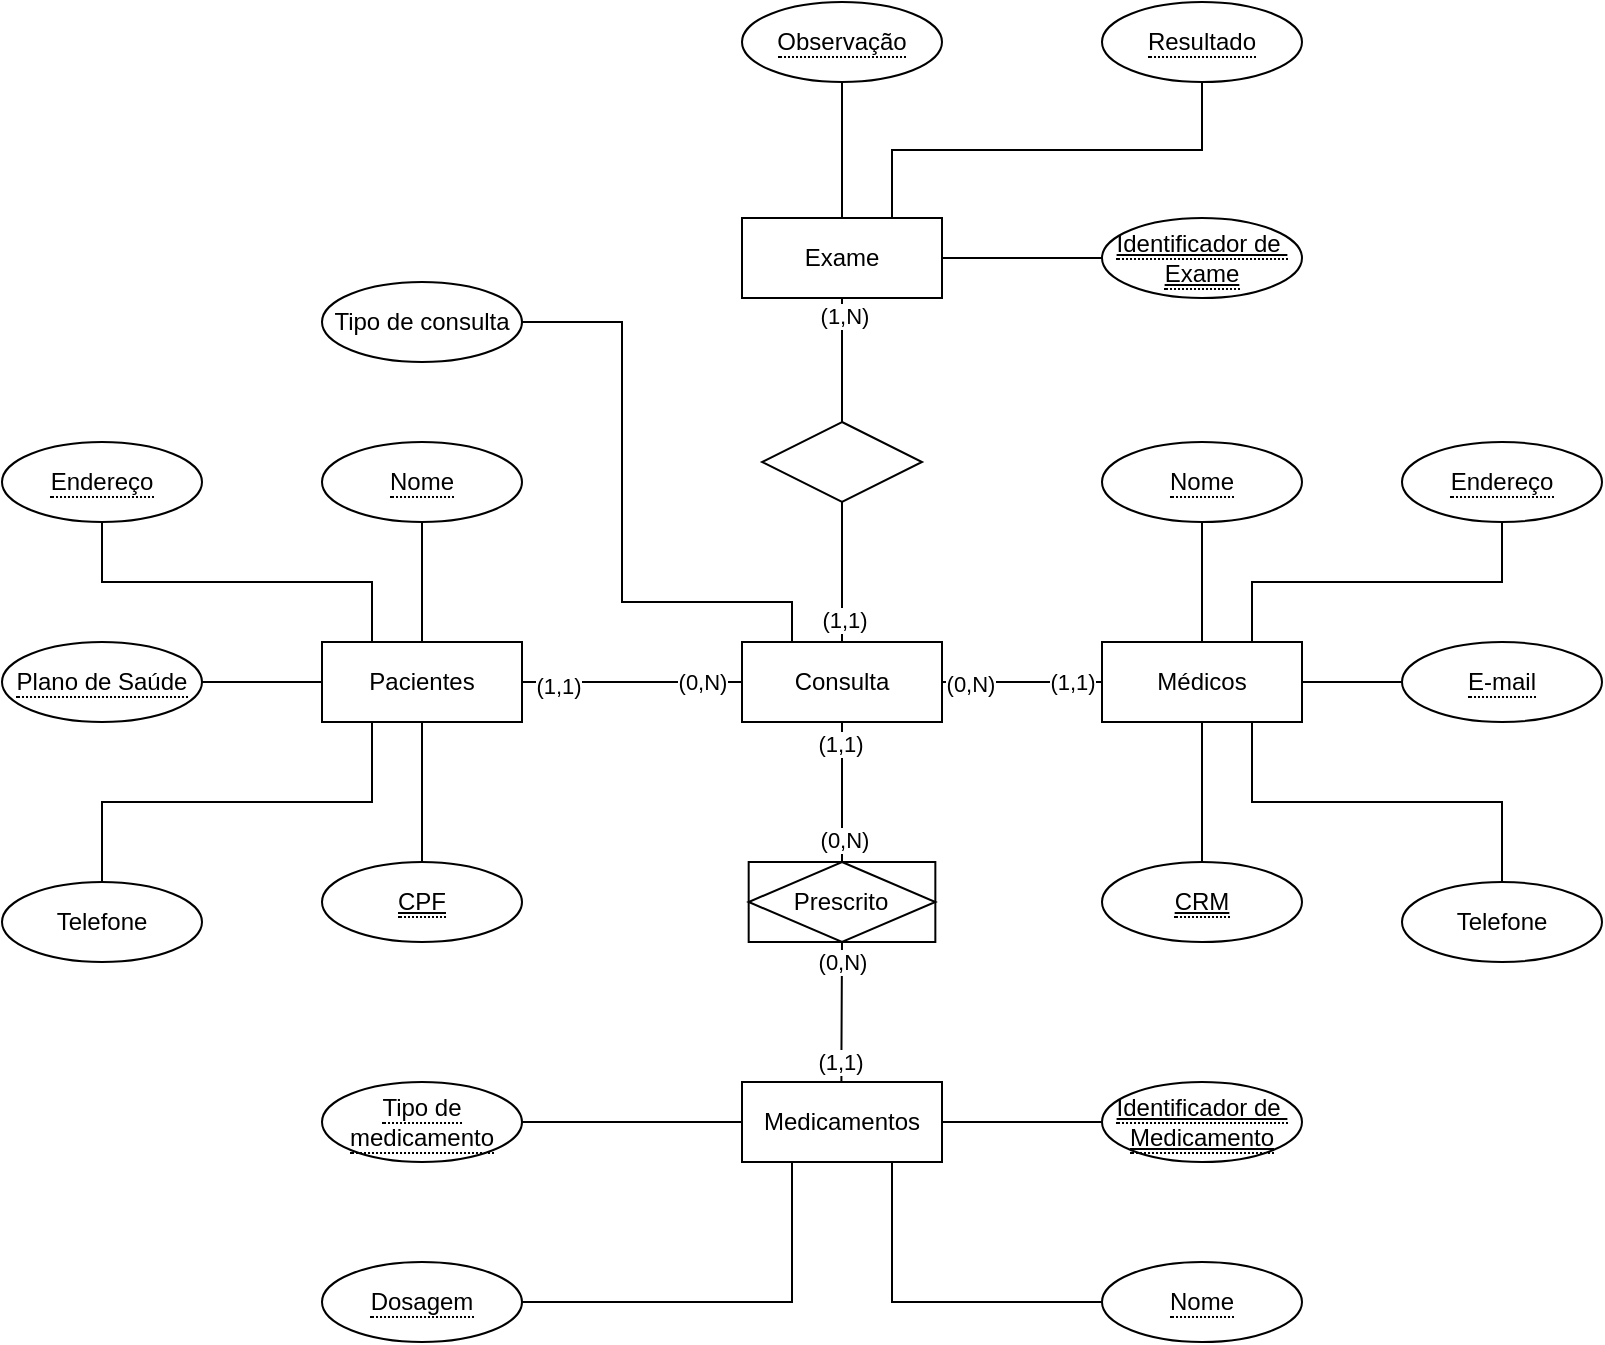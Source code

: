 <mxfile version="15.5.2" type="github">
  <diagram id="LpQs74Q7t9eoA0Xvi8VY" name="Page-1">
    <mxGraphModel dx="496" dy="283" grid="1" gridSize="10" guides="1" tooltips="1" connect="1" arrows="1" fold="1" page="1" pageScale="1" pageWidth="1169" pageHeight="827" math="0" shadow="0">
      <root>
        <mxCell id="0" />
        <mxCell id="1" parent="0" />
        <mxCell id="WVe9Pf1gmOU2xPexmFBz-23" style="edgeStyle=orthogonalEdgeStyle;rounded=0;orthogonalLoop=1;jettySize=auto;html=1;exitX=0.5;exitY=0;exitDx=0;exitDy=0;entryX=0.5;entryY=1;entryDx=0;entryDy=0;endArrow=none;endFill=0;" edge="1" parent="1" source="WVe9Pf1gmOU2xPexmFBz-1" target="WVe9Pf1gmOU2xPexmFBz-7">
          <mxGeometry relative="1" as="geometry">
            <Array as="points">
              <mxPoint x="440" y="530" />
              <mxPoint x="440" y="530" />
            </Array>
          </mxGeometry>
        </mxCell>
        <mxCell id="WVe9Pf1gmOU2xPexmFBz-27" value="(0,N)" style="edgeLabel;html=1;align=center;verticalAlign=middle;resizable=0;points=[];" vertex="1" connectable="0" parent="WVe9Pf1gmOU2xPexmFBz-23">
          <mxGeometry x="-0.76" y="-1" relative="1" as="geometry">
            <mxPoint y="-3" as="offset" />
          </mxGeometry>
        </mxCell>
        <mxCell id="WVe9Pf1gmOU2xPexmFBz-28" value="(1,1)" style="edgeLabel;html=1;align=center;verticalAlign=middle;resizable=0;points=[];" vertex="1" connectable="0" parent="WVe9Pf1gmOU2xPexmFBz-23">
          <mxGeometry x="0.68" y="1" relative="1" as="geometry">
            <mxPoint as="offset" />
          </mxGeometry>
        </mxCell>
        <mxCell id="WVe9Pf1gmOU2xPexmFBz-1" value="Prescrito" style="shape=associativeEntity;whiteSpace=wrap;html=1;align=center;" vertex="1" parent="1">
          <mxGeometry x="393.34" y="550" width="93.33" height="40" as="geometry" />
        </mxCell>
        <mxCell id="WVe9Pf1gmOU2xPexmFBz-3" value="&lt;span style=&quot;border-bottom: 1px dotted&quot;&gt;&lt;u&gt;CRM&lt;/u&gt;&lt;/span&gt;" style="ellipse;whiteSpace=wrap;html=1;align=center;" vertex="1" parent="1">
          <mxGeometry x="570" y="550" width="100" height="40" as="geometry" />
        </mxCell>
        <mxCell id="WVe9Pf1gmOU2xPexmFBz-58" style="edgeStyle=orthogonalEdgeStyle;rounded=0;orthogonalLoop=1;jettySize=auto;html=1;exitX=0.5;exitY=0;exitDx=0;exitDy=0;endArrow=none;endFill=0;" edge="1" parent="1" source="WVe9Pf1gmOU2xPexmFBz-5" target="WVe9Pf1gmOU2xPexmFBz-48">
          <mxGeometry relative="1" as="geometry" />
        </mxCell>
        <mxCell id="WVe9Pf1gmOU2xPexmFBz-64" style="edgeStyle=orthogonalEdgeStyle;rounded=0;orthogonalLoop=1;jettySize=auto;html=1;exitX=0.5;exitY=1;exitDx=0;exitDy=0;endArrow=none;endFill=0;" edge="1" parent="1" source="WVe9Pf1gmOU2xPexmFBz-5" target="WVe9Pf1gmOU2xPexmFBz-39">
          <mxGeometry relative="1" as="geometry" />
        </mxCell>
        <mxCell id="WVe9Pf1gmOU2xPexmFBz-65" style="edgeStyle=orthogonalEdgeStyle;rounded=0;orthogonalLoop=1;jettySize=auto;html=1;exitX=0;exitY=0.5;exitDx=0;exitDy=0;entryX=1;entryY=0.5;entryDx=0;entryDy=0;endArrow=none;endFill=0;" edge="1" parent="1" source="WVe9Pf1gmOU2xPexmFBz-5" target="WVe9Pf1gmOU2xPexmFBz-46">
          <mxGeometry relative="1" as="geometry" />
        </mxCell>
        <mxCell id="WVe9Pf1gmOU2xPexmFBz-76" style="edgeStyle=orthogonalEdgeStyle;rounded=0;orthogonalLoop=1;jettySize=auto;html=1;exitX=0.25;exitY=0;exitDx=0;exitDy=0;entryX=0.5;entryY=1;entryDx=0;entryDy=0;endArrow=none;endFill=0;" edge="1" parent="1" source="WVe9Pf1gmOU2xPexmFBz-5" target="WVe9Pf1gmOU2xPexmFBz-45">
          <mxGeometry relative="1" as="geometry" />
        </mxCell>
        <mxCell id="WVe9Pf1gmOU2xPexmFBz-77" style="edgeStyle=orthogonalEdgeStyle;rounded=0;orthogonalLoop=1;jettySize=auto;html=1;exitX=0.25;exitY=1;exitDx=0;exitDy=0;entryX=0.5;entryY=0;entryDx=0;entryDy=0;endArrow=none;endFill=0;" edge="1" parent="1" source="WVe9Pf1gmOU2xPexmFBz-5" target="WVe9Pf1gmOU2xPexmFBz-43">
          <mxGeometry relative="1" as="geometry" />
        </mxCell>
        <mxCell id="WVe9Pf1gmOU2xPexmFBz-5" value="Pacientes" style="whiteSpace=wrap;html=1;align=center;" vertex="1" parent="1">
          <mxGeometry x="180" y="440" width="100" height="40" as="geometry" />
        </mxCell>
        <mxCell id="WVe9Pf1gmOU2xPexmFBz-13" style="edgeStyle=orthogonalEdgeStyle;rounded=0;orthogonalLoop=1;jettySize=auto;html=1;exitX=0;exitY=0.5;exitDx=0;exitDy=0;entryX=1;entryY=0.5;entryDx=0;entryDy=0;endArrow=none;endFill=0;" edge="1" parent="1" source="WVe9Pf1gmOU2xPexmFBz-6" target="WVe9Pf1gmOU2xPexmFBz-7">
          <mxGeometry relative="1" as="geometry" />
        </mxCell>
        <mxCell id="WVe9Pf1gmOU2xPexmFBz-17" value="(0,N)" style="edgeLabel;html=1;align=center;verticalAlign=middle;resizable=0;points=[];" vertex="1" connectable="0" parent="WVe9Pf1gmOU2xPexmFBz-13">
          <mxGeometry x="0.664" y="1" relative="1" as="geometry">
            <mxPoint as="offset" />
          </mxGeometry>
        </mxCell>
        <mxCell id="WVe9Pf1gmOU2xPexmFBz-18" value="(1,1)" style="edgeLabel;html=1;align=center;verticalAlign=middle;resizable=0;points=[];" vertex="1" connectable="0" parent="WVe9Pf1gmOU2xPexmFBz-13">
          <mxGeometry x="-0.779" relative="1" as="geometry">
            <mxPoint x="-6" as="offset" />
          </mxGeometry>
        </mxCell>
        <mxCell id="WVe9Pf1gmOU2xPexmFBz-60" style="edgeStyle=orthogonalEdgeStyle;rounded=0;orthogonalLoop=1;jettySize=auto;html=1;exitX=0.5;exitY=0;exitDx=0;exitDy=0;entryX=0.5;entryY=1;entryDx=0;entryDy=0;endArrow=none;endFill=0;" edge="1" parent="1" source="WVe9Pf1gmOU2xPexmFBz-6" target="WVe9Pf1gmOU2xPexmFBz-59">
          <mxGeometry relative="1" as="geometry" />
        </mxCell>
        <mxCell id="WVe9Pf1gmOU2xPexmFBz-63" style="edgeStyle=orthogonalEdgeStyle;rounded=0;orthogonalLoop=1;jettySize=auto;html=1;exitX=0.5;exitY=1;exitDx=0;exitDy=0;entryX=0.5;entryY=0;entryDx=0;entryDy=0;endArrow=none;endFill=0;" edge="1" parent="1" source="WVe9Pf1gmOU2xPexmFBz-6" target="WVe9Pf1gmOU2xPexmFBz-3">
          <mxGeometry relative="1" as="geometry" />
        </mxCell>
        <mxCell id="WVe9Pf1gmOU2xPexmFBz-79" style="edgeStyle=orthogonalEdgeStyle;rounded=0;orthogonalLoop=1;jettySize=auto;html=1;exitX=0.75;exitY=1;exitDx=0;exitDy=0;entryX=0.5;entryY=0;entryDx=0;entryDy=0;endArrow=none;endFill=0;" edge="1" parent="1" source="WVe9Pf1gmOU2xPexmFBz-6" target="WVe9Pf1gmOU2xPexmFBz-78">
          <mxGeometry relative="1" as="geometry" />
        </mxCell>
        <mxCell id="WVe9Pf1gmOU2xPexmFBz-80" style="edgeStyle=orthogonalEdgeStyle;rounded=0;orthogonalLoop=1;jettySize=auto;html=1;exitX=1;exitY=0.5;exitDx=0;exitDy=0;entryX=0;entryY=0.5;entryDx=0;entryDy=0;endArrow=none;endFill=0;" edge="1" parent="1" source="WVe9Pf1gmOU2xPexmFBz-6" target="WVe9Pf1gmOU2xPexmFBz-44">
          <mxGeometry relative="1" as="geometry" />
        </mxCell>
        <mxCell id="WVe9Pf1gmOU2xPexmFBz-82" style="edgeStyle=orthogonalEdgeStyle;rounded=0;orthogonalLoop=1;jettySize=auto;html=1;exitX=0.75;exitY=0;exitDx=0;exitDy=0;entryX=0.5;entryY=1;entryDx=0;entryDy=0;endArrow=none;endFill=0;" edge="1" parent="1" source="WVe9Pf1gmOU2xPexmFBz-6" target="WVe9Pf1gmOU2xPexmFBz-81">
          <mxGeometry relative="1" as="geometry" />
        </mxCell>
        <mxCell id="WVe9Pf1gmOU2xPexmFBz-6" value="Médicos" style="whiteSpace=wrap;html=1;align=center;" vertex="1" parent="1">
          <mxGeometry x="570" y="440" width="100" height="40" as="geometry" />
        </mxCell>
        <mxCell id="WVe9Pf1gmOU2xPexmFBz-14" style="edgeStyle=orthogonalEdgeStyle;rounded=0;orthogonalLoop=1;jettySize=auto;html=1;exitX=0;exitY=0.5;exitDx=0;exitDy=0;endArrow=none;endFill=0;" edge="1" parent="1" source="WVe9Pf1gmOU2xPexmFBz-7" target="WVe9Pf1gmOU2xPexmFBz-5">
          <mxGeometry relative="1" as="geometry" />
        </mxCell>
        <mxCell id="WVe9Pf1gmOU2xPexmFBz-15" value="(1,1)" style="edgeLabel;html=1;align=center;verticalAlign=middle;resizable=0;points=[];" vertex="1" connectable="0" parent="WVe9Pf1gmOU2xPexmFBz-14">
          <mxGeometry x="0.679" y="2" relative="1" as="geometry">
            <mxPoint as="offset" />
          </mxGeometry>
        </mxCell>
        <mxCell id="WVe9Pf1gmOU2xPexmFBz-16" value="(0,N)" style="edgeLabel;html=1;align=center;verticalAlign=middle;resizable=0;points=[];" vertex="1" connectable="0" parent="WVe9Pf1gmOU2xPexmFBz-14">
          <mxGeometry x="-0.693" relative="1" as="geometry">
            <mxPoint x="-3" as="offset" />
          </mxGeometry>
        </mxCell>
        <mxCell id="WVe9Pf1gmOU2xPexmFBz-66" style="edgeStyle=orthogonalEdgeStyle;rounded=0;orthogonalLoop=1;jettySize=auto;html=1;exitX=0.25;exitY=0;exitDx=0;exitDy=0;entryX=1;entryY=0.5;entryDx=0;entryDy=0;endArrow=none;endFill=0;" edge="1" parent="1" source="WVe9Pf1gmOU2xPexmFBz-7" target="WVe9Pf1gmOU2xPexmFBz-42">
          <mxGeometry relative="1" as="geometry">
            <Array as="points">
              <mxPoint x="415" y="420" />
              <mxPoint x="330" y="420" />
              <mxPoint x="330" y="280" />
            </Array>
          </mxGeometry>
        </mxCell>
        <mxCell id="WVe9Pf1gmOU2xPexmFBz-85" style="edgeStyle=orthogonalEdgeStyle;rounded=0;orthogonalLoop=1;jettySize=auto;html=1;exitX=0.5;exitY=0;exitDx=0;exitDy=0;entryX=0.5;entryY=1;entryDx=0;entryDy=0;endArrow=none;endFill=0;" edge="1" parent="1" source="WVe9Pf1gmOU2xPexmFBz-7" target="WVe9Pf1gmOU2xPexmFBz-83">
          <mxGeometry relative="1" as="geometry" />
        </mxCell>
        <mxCell id="WVe9Pf1gmOU2xPexmFBz-87" value="(1,1)" style="edgeLabel;html=1;align=center;verticalAlign=middle;resizable=0;points=[];" vertex="1" connectable="0" parent="WVe9Pf1gmOU2xPexmFBz-85">
          <mxGeometry x="-0.686" y="-1" relative="1" as="geometry">
            <mxPoint as="offset" />
          </mxGeometry>
        </mxCell>
        <mxCell id="WVe9Pf1gmOU2xPexmFBz-7" value="Consulta" style="whiteSpace=wrap;html=1;align=center;" vertex="1" parent="1">
          <mxGeometry x="390" y="440" width="100" height="40" as="geometry" />
        </mxCell>
        <mxCell id="WVe9Pf1gmOU2xPexmFBz-56" style="edgeStyle=orthogonalEdgeStyle;rounded=0;orthogonalLoop=1;jettySize=auto;html=1;exitX=1;exitY=0.5;exitDx=0;exitDy=0;endArrow=none;endFill=0;" edge="1" parent="1" source="WVe9Pf1gmOU2xPexmFBz-9" target="WVe9Pf1gmOU2xPexmFBz-51">
          <mxGeometry relative="1" as="geometry" />
        </mxCell>
        <mxCell id="WVe9Pf1gmOU2xPexmFBz-74" style="edgeStyle=orthogonalEdgeStyle;rounded=0;orthogonalLoop=1;jettySize=auto;html=1;exitX=0.75;exitY=0;exitDx=0;exitDy=0;entryX=0.5;entryY=1;entryDx=0;entryDy=0;endArrow=none;endFill=0;" edge="1" parent="1" source="WVe9Pf1gmOU2xPexmFBz-9" target="WVe9Pf1gmOU2xPexmFBz-53">
          <mxGeometry relative="1" as="geometry" />
        </mxCell>
        <mxCell id="WVe9Pf1gmOU2xPexmFBz-75" style="edgeStyle=orthogonalEdgeStyle;rounded=0;orthogonalLoop=1;jettySize=auto;html=1;exitX=0.5;exitY=0;exitDx=0;exitDy=0;entryX=0.5;entryY=1;entryDx=0;entryDy=0;endArrow=none;endFill=0;" edge="1" parent="1" source="WVe9Pf1gmOU2xPexmFBz-9" target="WVe9Pf1gmOU2xPexmFBz-52">
          <mxGeometry relative="1" as="geometry" />
        </mxCell>
        <mxCell id="WVe9Pf1gmOU2xPexmFBz-84" style="edgeStyle=orthogonalEdgeStyle;rounded=0;orthogonalLoop=1;jettySize=auto;html=1;exitX=0.5;exitY=1;exitDx=0;exitDy=0;entryX=0.5;entryY=0;entryDx=0;entryDy=0;endArrow=none;endFill=0;" edge="1" parent="1" source="WVe9Pf1gmOU2xPexmFBz-9" target="WVe9Pf1gmOU2xPexmFBz-83">
          <mxGeometry relative="1" as="geometry" />
        </mxCell>
        <mxCell id="WVe9Pf1gmOU2xPexmFBz-86" value="(1,N)" style="edgeLabel;html=1;align=center;verticalAlign=middle;resizable=0;points=[];" vertex="1" connectable="0" parent="WVe9Pf1gmOU2xPexmFBz-84">
          <mxGeometry x="-0.728" y="1" relative="1" as="geometry">
            <mxPoint as="offset" />
          </mxGeometry>
        </mxCell>
        <mxCell id="WVe9Pf1gmOU2xPexmFBz-9" value="Exame" style="whiteSpace=wrap;html=1;align=center;" vertex="1" parent="1">
          <mxGeometry x="390" y="228" width="100" height="40" as="geometry" />
        </mxCell>
        <mxCell id="WVe9Pf1gmOU2xPexmFBz-21" style="edgeStyle=orthogonalEdgeStyle;rounded=0;orthogonalLoop=1;jettySize=auto;html=1;exitX=0.5;exitY=0;exitDx=0;exitDy=0;entryX=0.5;entryY=1;entryDx=0;entryDy=0;endArrow=none;endFill=0;" edge="1" parent="1" target="WVe9Pf1gmOU2xPexmFBz-1">
          <mxGeometry relative="1" as="geometry">
            <mxPoint x="439.71" y="660" as="sourcePoint" />
            <mxPoint x="439.71" y="600" as="targetPoint" />
            <Array as="points">
              <mxPoint x="440" y="650" />
            </Array>
          </mxGeometry>
        </mxCell>
        <mxCell id="WVe9Pf1gmOU2xPexmFBz-24" value="(0,N)" style="edgeLabel;html=1;align=center;verticalAlign=middle;resizable=0;points=[];" vertex="1" connectable="0" parent="WVe9Pf1gmOU2xPexmFBz-21">
          <mxGeometry x="-0.691" y="2" relative="1" as="geometry">
            <mxPoint x="2" y="-49" as="offset" />
          </mxGeometry>
        </mxCell>
        <mxCell id="WVe9Pf1gmOU2xPexmFBz-25" value="(1,1)" style="edgeLabel;html=1;align=center;verticalAlign=middle;resizable=0;points=[];" vertex="1" connectable="0" parent="WVe9Pf1gmOU2xPexmFBz-21">
          <mxGeometry x="-0.729" y="1" relative="1" as="geometry">
            <mxPoint y="-1" as="offset" />
          </mxGeometry>
        </mxCell>
        <mxCell id="WVe9Pf1gmOU2xPexmFBz-55" style="edgeStyle=orthogonalEdgeStyle;rounded=0;orthogonalLoop=1;jettySize=auto;html=1;exitX=1;exitY=0.5;exitDx=0;exitDy=0;entryX=0;entryY=0.5;entryDx=0;entryDy=0;endArrow=none;endFill=0;" edge="1" parent="1" source="WVe9Pf1gmOU2xPexmFBz-10" target="WVe9Pf1gmOU2xPexmFBz-47">
          <mxGeometry relative="1" as="geometry" />
        </mxCell>
        <mxCell id="WVe9Pf1gmOU2xPexmFBz-57" style="edgeStyle=orthogonalEdgeStyle;rounded=0;orthogonalLoop=1;jettySize=auto;html=1;exitX=0;exitY=0.5;exitDx=0;exitDy=0;entryX=1;entryY=0.5;entryDx=0;entryDy=0;endArrow=none;endFill=0;" edge="1" parent="1" source="WVe9Pf1gmOU2xPexmFBz-10" target="WVe9Pf1gmOU2xPexmFBz-49">
          <mxGeometry relative="1" as="geometry" />
        </mxCell>
        <mxCell id="WVe9Pf1gmOU2xPexmFBz-72" style="edgeStyle=orthogonalEdgeStyle;rounded=0;orthogonalLoop=1;jettySize=auto;html=1;exitX=0.75;exitY=1;exitDx=0;exitDy=0;entryX=0;entryY=0.5;entryDx=0;entryDy=0;endArrow=none;endFill=0;" edge="1" parent="1" source="WVe9Pf1gmOU2xPexmFBz-10" target="WVe9Pf1gmOU2xPexmFBz-41">
          <mxGeometry relative="1" as="geometry" />
        </mxCell>
        <mxCell id="WVe9Pf1gmOU2xPexmFBz-73" style="edgeStyle=orthogonalEdgeStyle;rounded=0;orthogonalLoop=1;jettySize=auto;html=1;exitX=0.25;exitY=1;exitDx=0;exitDy=0;entryX=1;entryY=0.5;entryDx=0;entryDy=0;endArrow=none;endFill=0;" edge="1" parent="1" source="WVe9Pf1gmOU2xPexmFBz-10" target="WVe9Pf1gmOU2xPexmFBz-50">
          <mxGeometry relative="1" as="geometry" />
        </mxCell>
        <mxCell id="WVe9Pf1gmOU2xPexmFBz-10" value="Medicamentos" style="whiteSpace=wrap;html=1;align=center;" vertex="1" parent="1">
          <mxGeometry x="390" y="660" width="100" height="40" as="geometry" />
        </mxCell>
        <mxCell id="WVe9Pf1gmOU2xPexmFBz-39" value="&lt;span style=&quot;border-bottom: 1px dotted&quot;&gt;&lt;u&gt;CPF&lt;/u&gt;&lt;/span&gt;" style="ellipse;whiteSpace=wrap;html=1;align=center;" vertex="1" parent="1">
          <mxGeometry x="180" y="550" width="100" height="40" as="geometry" />
        </mxCell>
        <mxCell id="WVe9Pf1gmOU2xPexmFBz-41" value="&lt;span style=&quot;border-bottom: 1px dotted&quot;&gt;Nome&lt;/span&gt;" style="ellipse;whiteSpace=wrap;html=1;align=center;" vertex="1" parent="1">
          <mxGeometry x="570" y="750" width="100" height="40" as="geometry" />
        </mxCell>
        <mxCell id="WVe9Pf1gmOU2xPexmFBz-42" value="Tipo de consulta" style="ellipse;whiteSpace=wrap;html=1;align=center;" vertex="1" parent="1">
          <mxGeometry x="180" y="260" width="100" height="40" as="geometry" />
        </mxCell>
        <mxCell id="WVe9Pf1gmOU2xPexmFBz-43" value="Telefone" style="ellipse;whiteSpace=wrap;html=1;align=center;" vertex="1" parent="1">
          <mxGeometry x="20" y="560" width="100" height="40" as="geometry" />
        </mxCell>
        <mxCell id="WVe9Pf1gmOU2xPexmFBz-44" value="&lt;span style=&quot;border-bottom: 1px dotted&quot;&gt;E-mail&lt;/span&gt;" style="ellipse;whiteSpace=wrap;html=1;align=center;" vertex="1" parent="1">
          <mxGeometry x="720" y="440" width="100" height="40" as="geometry" />
        </mxCell>
        <mxCell id="WVe9Pf1gmOU2xPexmFBz-45" value="&lt;span style=&quot;border-bottom: 1px dotted&quot;&gt;Endereço&lt;/span&gt;" style="ellipse;whiteSpace=wrap;html=1;align=center;" vertex="1" parent="1">
          <mxGeometry x="20" y="340" width="100" height="40" as="geometry" />
        </mxCell>
        <mxCell id="WVe9Pf1gmOU2xPexmFBz-46" value="&lt;span style=&quot;border-bottom: 1px dotted&quot;&gt;Plano de Saúde&lt;/span&gt;" style="ellipse;whiteSpace=wrap;html=1;align=center;" vertex="1" parent="1">
          <mxGeometry x="20" y="440" width="100" height="40" as="geometry" />
        </mxCell>
        <mxCell id="WVe9Pf1gmOU2xPexmFBz-47" value="&lt;span style=&quot;border-bottom: 1px dotted&quot;&gt;&lt;u&gt;Identificador de&amp;nbsp;&lt;br&gt;Medicamento&lt;/u&gt;&lt;br&gt;&lt;/span&gt;" style="ellipse;whiteSpace=wrap;html=1;align=center;" vertex="1" parent="1">
          <mxGeometry x="570" y="660" width="100" height="40" as="geometry" />
        </mxCell>
        <mxCell id="WVe9Pf1gmOU2xPexmFBz-48" value="&lt;span style=&quot;border-bottom: 1px dotted&quot;&gt;Nome&lt;/span&gt;" style="ellipse;whiteSpace=wrap;html=1;align=center;" vertex="1" parent="1">
          <mxGeometry x="180" y="340" width="100" height="40" as="geometry" />
        </mxCell>
        <mxCell id="WVe9Pf1gmOU2xPexmFBz-49" value="&lt;span style=&quot;border-bottom: 1px dotted&quot;&gt;Tipo de medicamento&lt;/span&gt;" style="ellipse;whiteSpace=wrap;html=1;align=center;" vertex="1" parent="1">
          <mxGeometry x="180" y="660" width="100" height="40" as="geometry" />
        </mxCell>
        <mxCell id="WVe9Pf1gmOU2xPexmFBz-50" value="&lt;span style=&quot;border-bottom: 1px dotted&quot;&gt;Dosagem&lt;/span&gt;" style="ellipse;whiteSpace=wrap;html=1;align=center;" vertex="1" parent="1">
          <mxGeometry x="180" y="750" width="100" height="40" as="geometry" />
        </mxCell>
        <mxCell id="WVe9Pf1gmOU2xPexmFBz-51" value="&lt;span style=&quot;border-bottom: 1px dotted&quot;&gt;&lt;u&gt;Identificador de&amp;nbsp;&lt;br&gt;Exame&lt;/u&gt;&lt;br&gt;&lt;/span&gt;" style="ellipse;whiteSpace=wrap;html=1;align=center;" vertex="1" parent="1">
          <mxGeometry x="570" y="228" width="100" height="40" as="geometry" />
        </mxCell>
        <mxCell id="WVe9Pf1gmOU2xPexmFBz-52" value="&lt;span style=&quot;border-bottom: 1px dotted&quot;&gt;Observação&lt;/span&gt;" style="ellipse;whiteSpace=wrap;html=1;align=center;" vertex="1" parent="1">
          <mxGeometry x="390" y="120" width="100" height="40" as="geometry" />
        </mxCell>
        <mxCell id="WVe9Pf1gmOU2xPexmFBz-53" value="&lt;span style=&quot;border-bottom: 1px dotted&quot;&gt;Resultado&lt;/span&gt;" style="ellipse;whiteSpace=wrap;html=1;align=center;" vertex="1" parent="1">
          <mxGeometry x="570" y="120" width="100" height="40" as="geometry" />
        </mxCell>
        <mxCell id="WVe9Pf1gmOU2xPexmFBz-59" value="&lt;span style=&quot;border-bottom: 1px dotted&quot;&gt;Nome&lt;/span&gt;" style="ellipse;whiteSpace=wrap;html=1;align=center;" vertex="1" parent="1">
          <mxGeometry x="570" y="340" width="100" height="40" as="geometry" />
        </mxCell>
        <mxCell id="WVe9Pf1gmOU2xPexmFBz-78" value="Telefone" style="ellipse;whiteSpace=wrap;html=1;align=center;" vertex="1" parent="1">
          <mxGeometry x="720" y="560" width="100" height="40" as="geometry" />
        </mxCell>
        <mxCell id="WVe9Pf1gmOU2xPexmFBz-81" value="&lt;span style=&quot;border-bottom: 1px dotted&quot;&gt;Endereço&lt;/span&gt;" style="ellipse;whiteSpace=wrap;html=1;align=center;" vertex="1" parent="1">
          <mxGeometry x="720" y="340" width="100" height="40" as="geometry" />
        </mxCell>
        <mxCell id="WVe9Pf1gmOU2xPexmFBz-83" value="" style="shape=rhombus;perimeter=rhombusPerimeter;whiteSpace=wrap;html=1;align=center;" vertex="1" parent="1">
          <mxGeometry x="400.01" y="330" width="80" height="40" as="geometry" />
        </mxCell>
      </root>
    </mxGraphModel>
  </diagram>
</mxfile>
